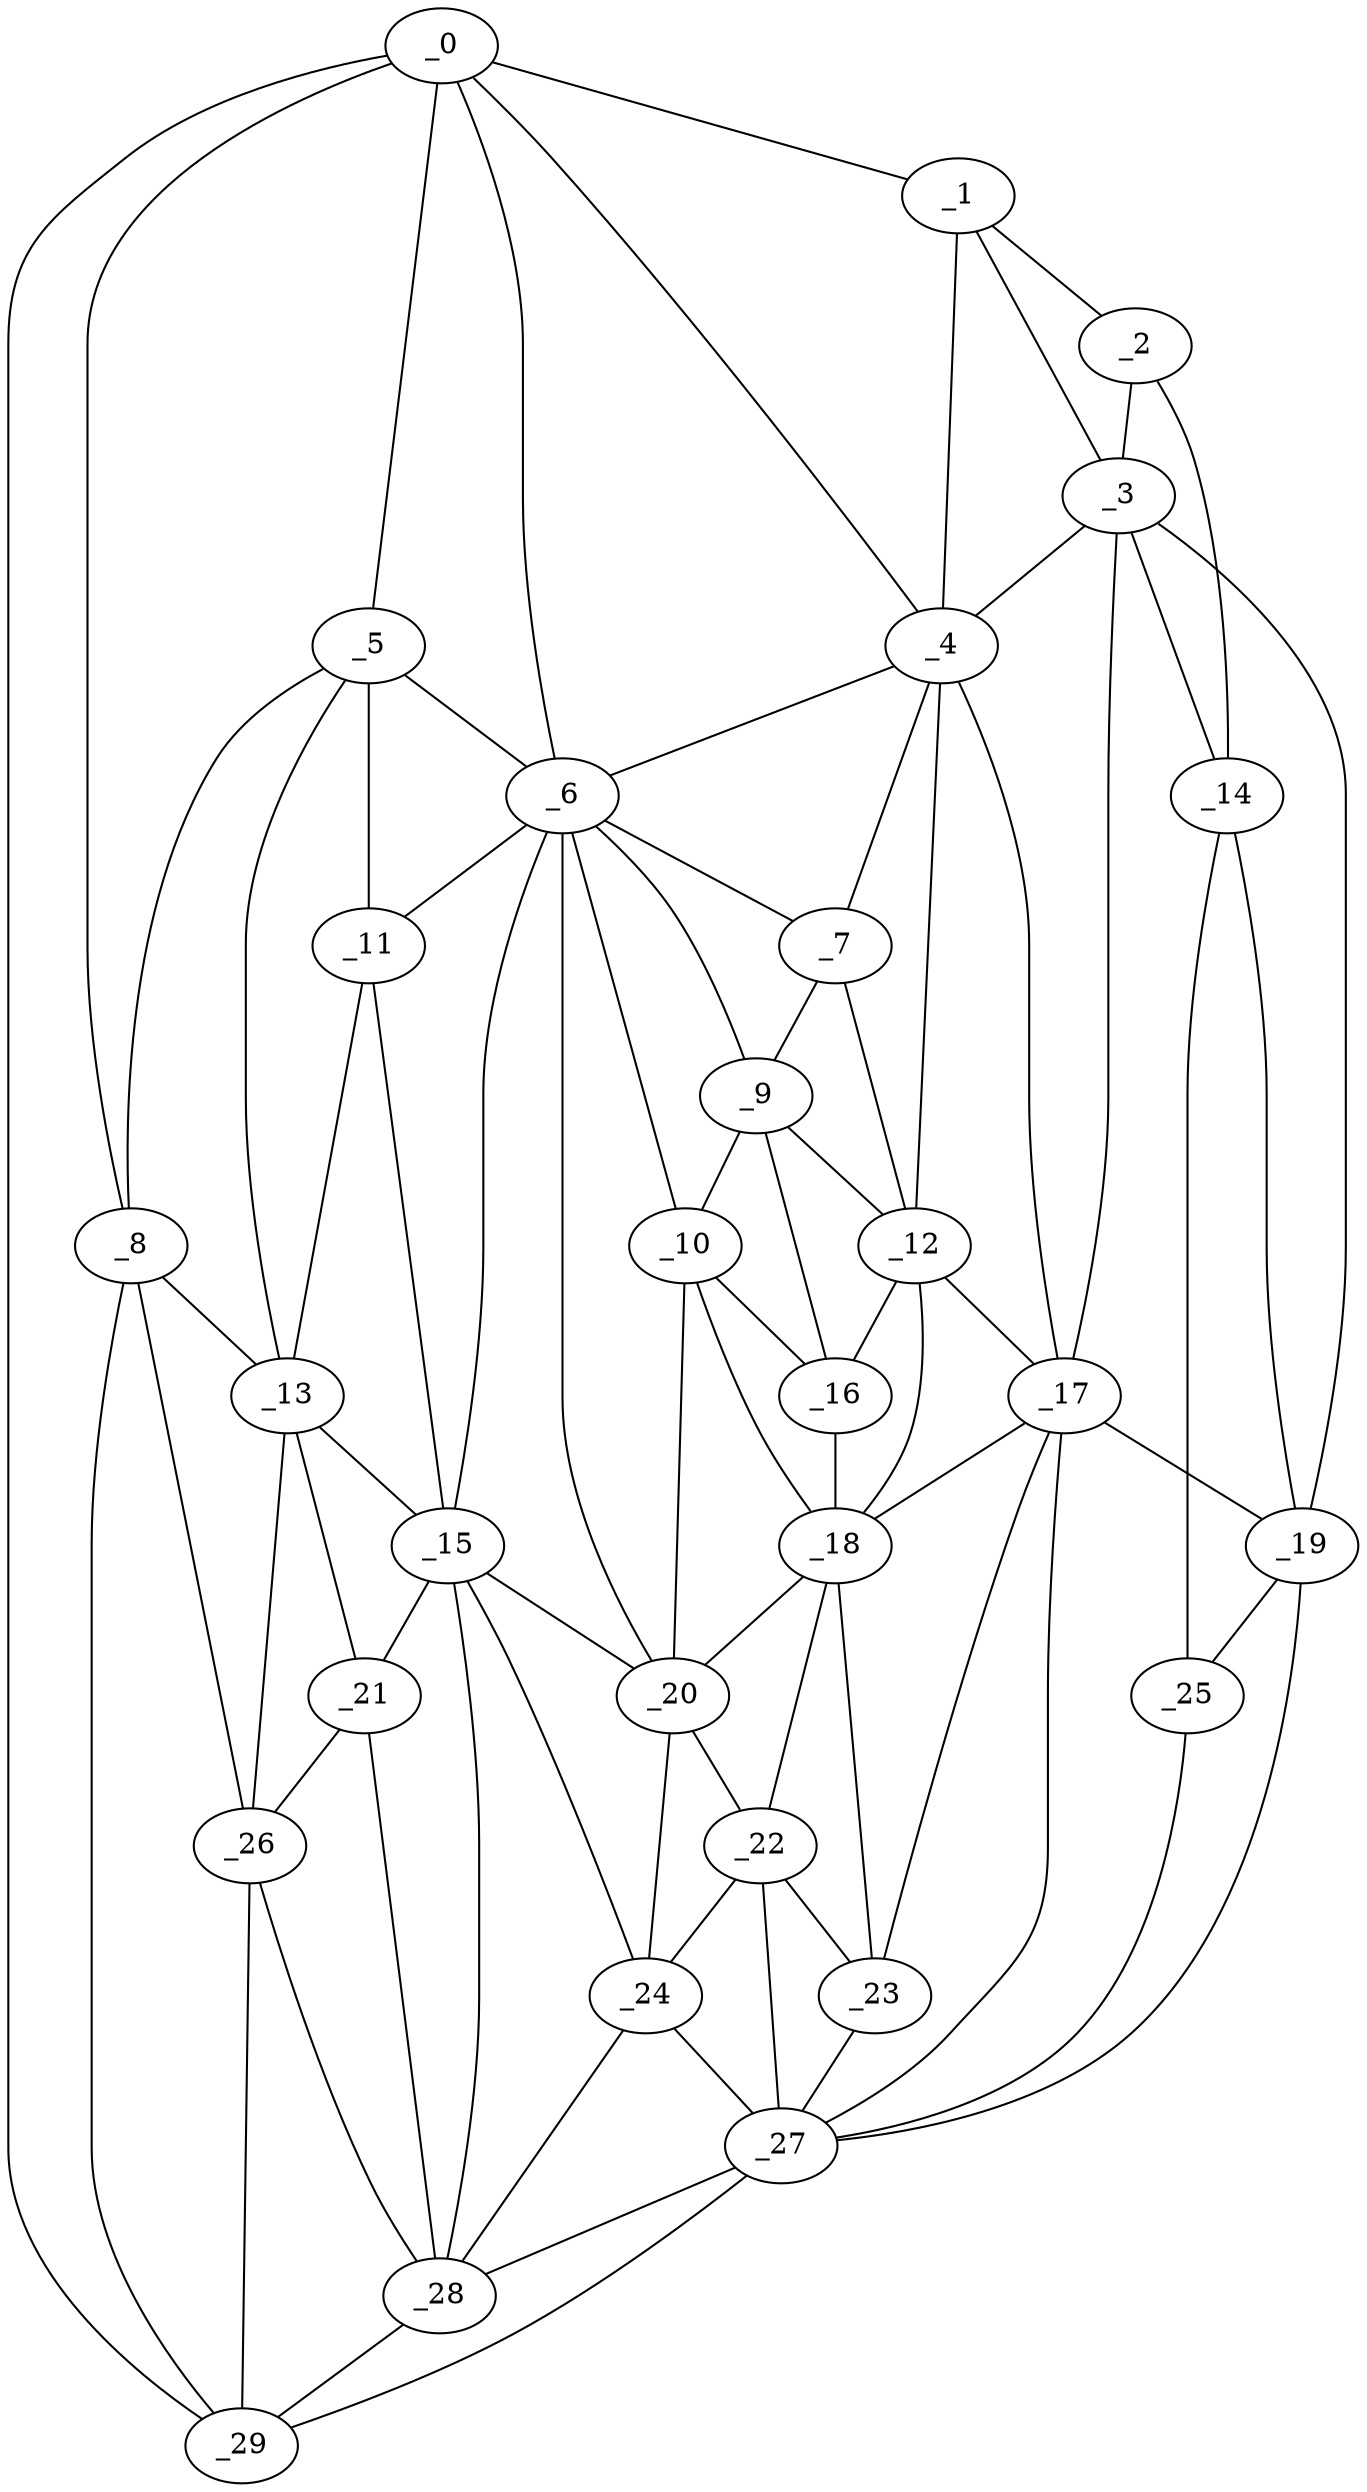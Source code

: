 graph "obj22__320.gxl" {
	_0	 [x=42,
		y=13];
	_1	 [x=44,
		y=124];
	_0 -- _1	 [valence=1];
	_4	 [x=58,
		y=87];
	_0 -- _4	 [valence=2];
	_5	 [x=60,
		y=33];
	_0 -- _5	 [valence=2];
	_6	 [x=60,
		y=63];
	_0 -- _6	 [valence=2];
	_8	 [x=63,
		y=27];
	_0 -- _8	 [valence=1];
	_29	 [x=88,
		y=6];
	_0 -- _29	 [valence=1];
	_2	 [x=51,
		y=124];
	_1 -- _2	 [valence=1];
	_3	 [x=56,
		y=109];
	_1 -- _3	 [valence=2];
	_1 -- _4	 [valence=2];
	_2 -- _3	 [valence=2];
	_14	 [x=70,
		y=124];
	_2 -- _14	 [valence=1];
	_3 -- _4	 [valence=2];
	_3 -- _14	 [valence=2];
	_17	 [x=73,
		y=88];
	_3 -- _17	 [valence=2];
	_19	 [x=78,
		y=106];
	_3 -- _19	 [valence=2];
	_4 -- _6	 [valence=2];
	_7	 [x=61,
		y=76];
	_4 -- _7	 [valence=2];
	_12	 [x=68,
		y=80];
	_4 -- _12	 [valence=2];
	_4 -- _17	 [valence=1];
	_5 -- _6	 [valence=1];
	_5 -- _8	 [valence=2];
	_11	 [x=67,
		y=37];
	_5 -- _11	 [valence=2];
	_13	 [x=70,
		y=30];
	_5 -- _13	 [valence=2];
	_6 -- _7	 [valence=1];
	_9	 [x=64,
		y=71];
	_6 -- _9	 [valence=2];
	_10	 [x=66,
		y=66];
	_6 -- _10	 [valence=2];
	_6 -- _11	 [valence=2];
	_15	 [x=71,
		y=43];
	_6 -- _15	 [valence=1];
	_20	 [x=79,
		y=57];
	_6 -- _20	 [valence=2];
	_7 -- _9	 [valence=2];
	_7 -- _12	 [valence=1];
	_8 -- _13	 [valence=2];
	_26	 [x=86,
		y=20];
	_8 -- _26	 [valence=2];
	_8 -- _29	 [valence=2];
	_9 -- _10	 [valence=1];
	_9 -- _12	 [valence=2];
	_16	 [x=71,
		y=74];
	_9 -- _16	 [valence=2];
	_10 -- _16	 [valence=2];
	_18	 [x=76,
		y=74];
	_10 -- _18	 [valence=1];
	_10 -- _20	 [valence=1];
	_11 -- _13	 [valence=2];
	_11 -- _15	 [valence=2];
	_12 -- _16	 [valence=2];
	_12 -- _17	 [valence=2];
	_12 -- _18	 [valence=1];
	_13 -- _15	 [valence=1];
	_21	 [x=82,
		y=29];
	_13 -- _21	 [valence=2];
	_13 -- _26	 [valence=1];
	_14 -- _19	 [valence=2];
	_25	 [x=85,
		y=118];
	_14 -- _25	 [valence=1];
	_15 -- _20	 [valence=2];
	_15 -- _21	 [valence=2];
	_24	 [x=85,
		y=56];
	_15 -- _24	 [valence=1];
	_28	 [x=87,
		y=33];
	_15 -- _28	 [valence=2];
	_16 -- _18	 [valence=2];
	_17 -- _18	 [valence=2];
	_17 -- _19	 [valence=1];
	_23	 [x=83,
		y=84];
	_17 -- _23	 [valence=2];
	_27	 [x=86,
		y=102];
	_17 -- _27	 [valence=1];
	_18 -- _20	 [valence=2];
	_22	 [x=83,
		y=71];
	_18 -- _22	 [valence=2];
	_18 -- _23	 [valence=1];
	_19 -- _25	 [valence=2];
	_19 -- _27	 [valence=2];
	_20 -- _22	 [valence=1];
	_20 -- _24	 [valence=2];
	_21 -- _26	 [valence=2];
	_21 -- _28	 [valence=2];
	_22 -- _23	 [valence=1];
	_22 -- _24	 [valence=1];
	_22 -- _27	 [valence=2];
	_23 -- _27	 [valence=2];
	_24 -- _27	 [valence=1];
	_24 -- _28	 [valence=2];
	_25 -- _27	 [valence=1];
	_26 -- _28	 [valence=2];
	_26 -- _29	 [valence=2];
	_27 -- _28	 [valence=2];
	_27 -- _29	 [valence=1];
	_28 -- _29	 [valence=2];
}
